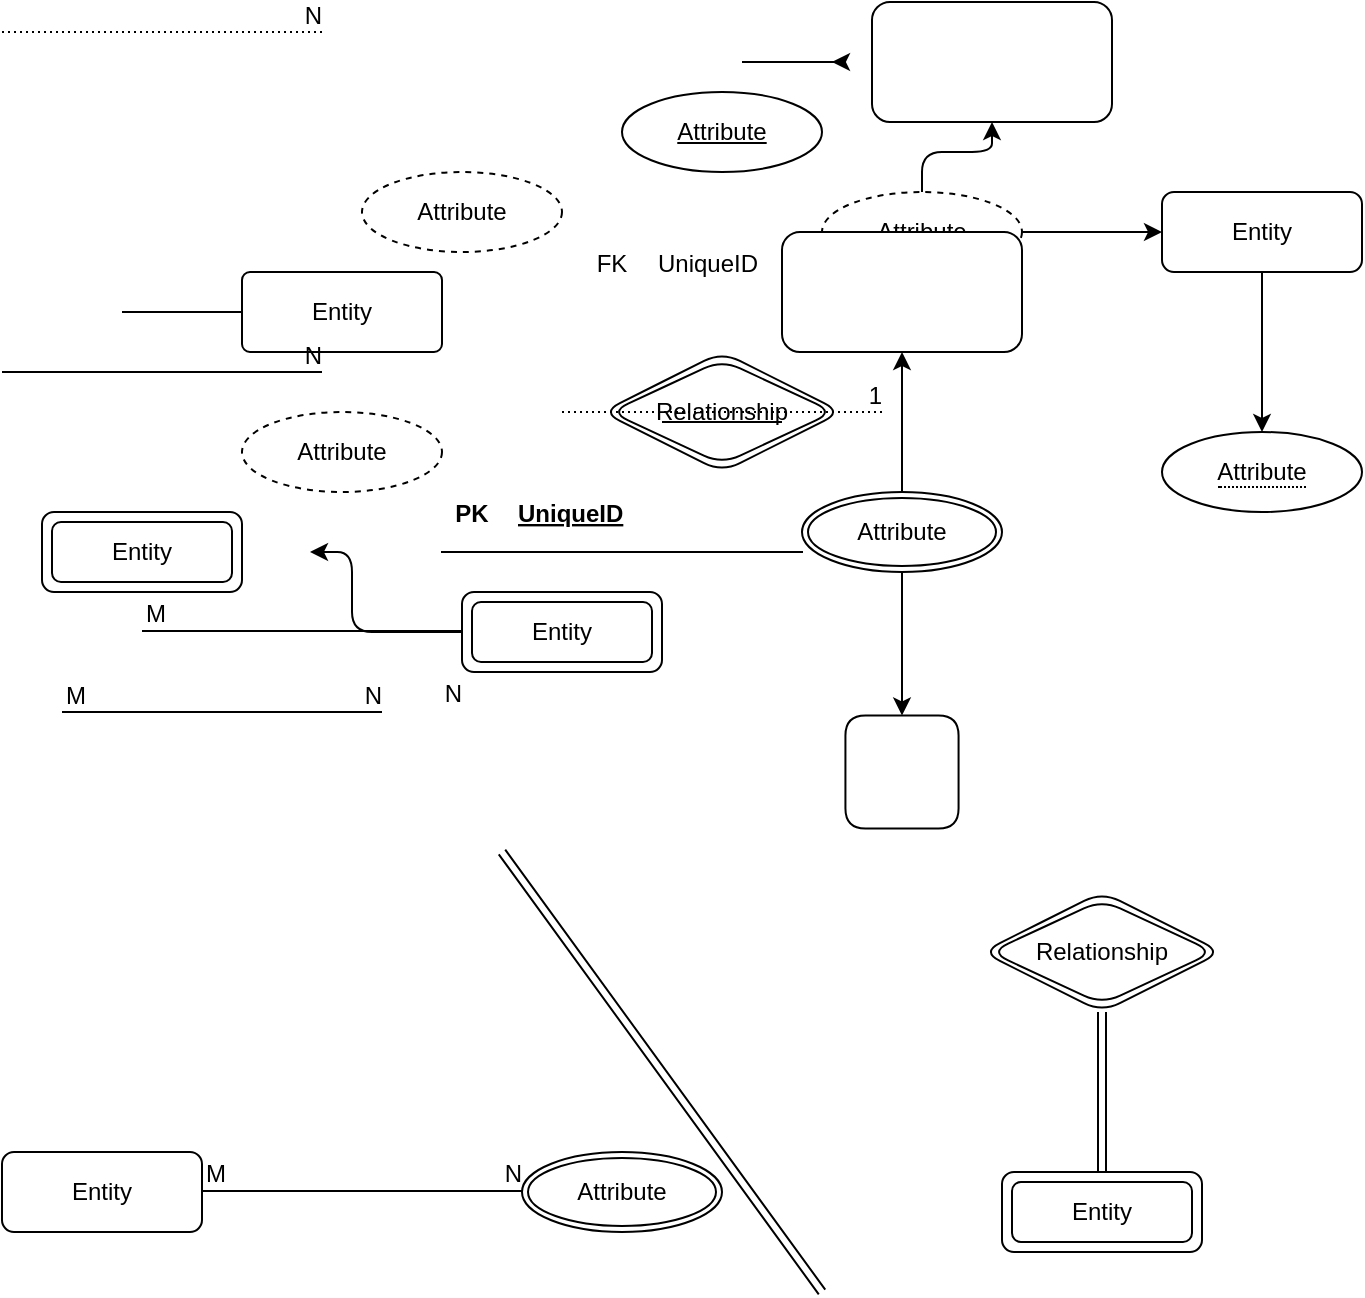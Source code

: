 <mxfile version="16.5.3" type="github">
  <diagram id="VzmbroPTE8UdespfuydO" name="Page-1">
    <mxGraphModel dx="800" dy="434" grid="1" gridSize="10" guides="1" tooltips="1" connect="1" arrows="1" fold="1" page="1" pageScale="1" pageWidth="850" pageHeight="1100" math="0" shadow="0">
      <root>
        <mxCell id="0" />
        <mxCell id="1" parent="0" />
        <mxCell id="t8yH6pK6eBGHs_cduZfa-1" value="Relationship" style="shape=rhombus;double=1;perimeter=rhombusPerimeter;whiteSpace=wrap;html=1;align=center;rounded=1;" parent="1" vertex="1">
          <mxGeometry x="350" y="400" width="120" height="60" as="geometry" />
        </mxCell>
        <mxCell id="t8yH6pK6eBGHs_cduZfa-2" value="&lt;span style=&quot;border-bottom: 1px dotted&quot;&gt;Attribute&lt;/span&gt;" style="ellipse;whiteSpace=wrap;html=1;align=center;rounded=1;" parent="1" vertex="1">
          <mxGeometry x="630" y="440" width="100" height="40" as="geometry" />
        </mxCell>
        <mxCell id="t8yH6pK6eBGHs_cduZfa-31" value="" style="edgeStyle=orthogonalEdgeStyle;orthogonalLoop=1;jettySize=auto;html=1;" parent="1" source="t8yH6pK6eBGHs_cduZfa-3" target="t8yH6pK6eBGHs_cduZfa-8" edge="1">
          <mxGeometry relative="1" as="geometry" />
        </mxCell>
        <mxCell id="t8yH6pK6eBGHs_cduZfa-32" value="" style="edgeStyle=orthogonalEdgeStyle;rounded=1;orthogonalLoop=1;jettySize=auto;html=1;" parent="1" source="t8yH6pK6eBGHs_cduZfa-3" target="t8yH6pK6eBGHs_cduZfa-26" edge="1">
          <mxGeometry relative="1" as="geometry" />
        </mxCell>
        <mxCell id="t8yH6pK6eBGHs_cduZfa-3" value="Attribute" style="ellipse;whiteSpace=wrap;html=1;align=center;dashed=1;rounded=1;" parent="1" vertex="1">
          <mxGeometry x="460" y="320" width="100" height="40" as="geometry" />
        </mxCell>
        <mxCell id="t8yH6pK6eBGHs_cduZfa-4" value="Attribute" style="ellipse;whiteSpace=wrap;html=1;align=center;dashed=1;rounded=1;" parent="1" vertex="1">
          <mxGeometry x="230" y="310" width="100" height="40" as="geometry" />
        </mxCell>
        <mxCell id="t8yH6pK6eBGHs_cduZfa-5" value="Attribute" style="ellipse;whiteSpace=wrap;html=1;align=center;dashed=1;rounded=1;" parent="1" vertex="1">
          <mxGeometry x="170" y="430" width="100" height="40" as="geometry" />
        </mxCell>
        <mxCell id="t8yH6pK6eBGHs_cduZfa-29" value="" style="edgeStyle=orthogonalEdgeStyle;orthogonalLoop=1;jettySize=auto;html=1;targetPerimeterSpacing=34;" parent="1" source="t8yH6pK6eBGHs_cduZfa-6" target="t8yH6pK6eBGHs_cduZfa-28" edge="1">
          <mxGeometry relative="1" as="geometry" />
        </mxCell>
        <mxCell id="t8yH6pK6eBGHs_cduZfa-6" value="Entity" style="shape=ext;margin=3;double=1;whiteSpace=wrap;html=1;align=center;rounded=1;" parent="1" vertex="1">
          <mxGeometry x="280" y="520" width="100" height="40" as="geometry" />
        </mxCell>
        <mxCell id="t8yH6pK6eBGHs_cduZfa-7" value="Entity" style="arcSize=10;whiteSpace=wrap;html=1;align=center;rounded=1;" parent="1" vertex="1">
          <mxGeometry x="170" y="360" width="100" height="40" as="geometry" />
        </mxCell>
        <mxCell id="t8yH6pK6eBGHs_cduZfa-30" value="" style="edgeStyle=orthogonalEdgeStyle;orthogonalLoop=1;jettySize=auto;html=1;" parent="1" source="t8yH6pK6eBGHs_cduZfa-8" target="t8yH6pK6eBGHs_cduZfa-2" edge="1">
          <mxGeometry relative="1" as="geometry" />
        </mxCell>
        <mxCell id="t8yH6pK6eBGHs_cduZfa-8" value="Entity" style="whiteSpace=wrap;html=1;align=center;points=[[0,0,0,0,0],[0,0.25,0,0,0],[0,0.5,0,0,0],[0,0.75,0,0,0],[0,1,0,0,0],[0.25,0,0,0,0],[0.25,1,0,0,0],[0.5,0,0,0,0],[0.5,1,0,0,0],[0.75,0,0,0,0],[0.75,1,0,0,0],[1,0,0,0,0],[1,0.25,0,0,0],[1,0.5,0,0,0],[1,0.75,0,0,0],[1,1,0,0,0]];rounded=1;" parent="1" vertex="1">
          <mxGeometry x="630" y="320" width="100" height="40" as="geometry" />
        </mxCell>
        <mxCell id="t8yH6pK6eBGHs_cduZfa-34" value="" style="edgeStyle=orthogonalEdgeStyle;rounded=1;orthogonalLoop=1;jettySize=auto;html=1;" parent="1" source="t8yH6pK6eBGHs_cduZfa-9" target="t8yH6pK6eBGHs_cduZfa-33" edge="1">
          <mxGeometry relative="1" as="geometry" />
        </mxCell>
        <mxCell id="t8yH6pK6eBGHs_cduZfa-36" value="" style="edgeStyle=orthogonalEdgeStyle;rounded=1;orthogonalLoop=1;jettySize=auto;html=1;" parent="1" source="t8yH6pK6eBGHs_cduZfa-9" target="t8yH6pK6eBGHs_cduZfa-35" edge="1">
          <mxGeometry relative="1" as="geometry" />
        </mxCell>
        <mxCell id="t8yH6pK6eBGHs_cduZfa-9" value="Attribute" style="ellipse;shape=doubleEllipse;margin=3;whiteSpace=wrap;html=1;align=center;rounded=1;" parent="1" vertex="1">
          <mxGeometry x="450" y="470" width="100" height="40" as="geometry" />
        </mxCell>
        <mxCell id="t8yH6pK6eBGHs_cduZfa-27" value="" style="edgeStyle=orthogonalEdgeStyle;orthogonalLoop=1;jettySize=auto;html=1;targetPerimeterSpacing=34;" parent="1" source="t8yH6pK6eBGHs_cduZfa-10" target="t8yH6pK6eBGHs_cduZfa-26" edge="1">
          <mxGeometry relative="1" as="geometry" />
        </mxCell>
        <mxCell id="t8yH6pK6eBGHs_cduZfa-10" value="" style="line;strokeWidth=1;rotatable=0;dashed=0;labelPosition=right;align=left;verticalAlign=middle;spacingTop=0;spacingLeft=6;points=[];portConstraint=eastwest;rounded=1;" parent="1" vertex="1">
          <mxGeometry x="420" y="250" width="30" height="10" as="geometry" />
        </mxCell>
        <mxCell id="t8yH6pK6eBGHs_cduZfa-11" value="" style="shape=table;startSize=0;container=1;collapsible=1;childLayout=tableLayout;fixedRows=1;rowLines=0;fontStyle=0;align=center;resizeLast=1;strokeColor=none;fillColor=none;collapsible=0;rounded=1;arcSize=0;" parent="1" vertex="1">
          <mxGeometry x="340" y="340" width="180" height="30" as="geometry" />
        </mxCell>
        <mxCell id="t8yH6pK6eBGHs_cduZfa-12" value="" style="shape=tableRow;horizontal=0;startSize=0;swimlaneHead=0;swimlaneBody=0;fillColor=none;collapsible=0;dropTarget=0;points=[[0,0.5],[1,0.5]];portConstraint=eastwest;top=0;left=0;right=0;bottom=0;rounded=1;" parent="t8yH6pK6eBGHs_cduZfa-11" vertex="1">
          <mxGeometry width="180" height="30" as="geometry" />
        </mxCell>
        <mxCell id="t8yH6pK6eBGHs_cduZfa-13" value="FK" style="shape=partialRectangle;connectable=0;fillColor=none;top=0;left=0;bottom=0;right=0;fontStyle=0;overflow=hidden;rounded=1;" parent="t8yH6pK6eBGHs_cduZfa-12" vertex="1">
          <mxGeometry width="30" height="30" as="geometry">
            <mxRectangle width="30" height="30" as="alternateBounds" />
          </mxGeometry>
        </mxCell>
        <mxCell id="t8yH6pK6eBGHs_cduZfa-14" value="UniqueID" style="shape=partialRectangle;connectable=0;fillColor=none;top=0;left=0;bottom=0;right=0;align=left;spacingLeft=6;fontStyle=0;overflow=hidden;rounded=1;" parent="t8yH6pK6eBGHs_cduZfa-12" vertex="1">
          <mxGeometry x="30" width="150" height="30" as="geometry">
            <mxRectangle width="150" height="30" as="alternateBounds" />
          </mxGeometry>
        </mxCell>
        <mxCell id="t8yH6pK6eBGHs_cduZfa-15" value="" style="shape=table;startSize=0;container=1;collapsible=1;childLayout=tableLayout;fixedRows=1;rowLines=0;fontStyle=0;align=center;resizeLast=1;strokeColor=none;fillColor=none;collapsible=0;rounded=1;" parent="1" vertex="1">
          <mxGeometry x="270" y="460" width="180" height="40" as="geometry" />
        </mxCell>
        <mxCell id="t8yH6pK6eBGHs_cduZfa-16" value="" style="shape=tableRow;horizontal=0;startSize=0;swimlaneHead=0;swimlaneBody=0;fillColor=none;collapsible=0;dropTarget=0;points=[[0,0.5],[1,0.5]];portConstraint=eastwest;top=0;left=0;right=0;bottom=1;rounded=1;" parent="t8yH6pK6eBGHs_cduZfa-15" vertex="1">
          <mxGeometry width="180" height="40" as="geometry" />
        </mxCell>
        <mxCell id="t8yH6pK6eBGHs_cduZfa-17" value="PK" style="shape=partialRectangle;connectable=0;fillColor=none;top=0;left=0;bottom=0;right=0;fontStyle=1;overflow=hidden;rounded=1;" parent="t8yH6pK6eBGHs_cduZfa-16" vertex="1">
          <mxGeometry width="30" height="40" as="geometry">
            <mxRectangle width="30" height="40" as="alternateBounds" />
          </mxGeometry>
        </mxCell>
        <mxCell id="t8yH6pK6eBGHs_cduZfa-18" value="UniqueID" style="shape=partialRectangle;connectable=0;fillColor=none;top=0;left=0;bottom=0;right=0;align=left;spacingLeft=6;fontStyle=5;overflow=hidden;rounded=1;" parent="t8yH6pK6eBGHs_cduZfa-16" vertex="1">
          <mxGeometry x="30" width="150" height="40" as="geometry">
            <mxRectangle width="150" height="40" as="alternateBounds" />
          </mxGeometry>
        </mxCell>
        <mxCell id="t8yH6pK6eBGHs_cduZfa-19" value="" style="endArrow=none;html=1;dashed=1;dashPattern=1 2;" parent="1" edge="1">
          <mxGeometry relative="1" as="geometry">
            <mxPoint x="50" y="240" as="sourcePoint" />
            <mxPoint x="210" y="240" as="targetPoint" />
          </mxGeometry>
        </mxCell>
        <mxCell id="t8yH6pK6eBGHs_cduZfa-20" value="N" style="resizable=0;html=1;align=right;verticalAlign=bottom;rounded=1;" parent="t8yH6pK6eBGHs_cduZfa-19" connectable="0" vertex="1">
          <mxGeometry x="1" relative="1" as="geometry" />
        </mxCell>
        <mxCell id="t8yH6pK6eBGHs_cduZfa-21" value="" style="endArrow=none;html=1;dashed=1;dashPattern=1 2;" parent="1" edge="1">
          <mxGeometry relative="1" as="geometry">
            <mxPoint x="330" y="430" as="sourcePoint" />
            <mxPoint x="490" y="430" as="targetPoint" />
          </mxGeometry>
        </mxCell>
        <mxCell id="t8yH6pK6eBGHs_cduZfa-22" value="1" style="resizable=0;html=1;align=right;verticalAlign=bottom;rounded=1;" parent="t8yH6pK6eBGHs_cduZfa-21" connectable="0" vertex="1">
          <mxGeometry x="1" relative="1" as="geometry" />
        </mxCell>
        <mxCell id="t8yH6pK6eBGHs_cduZfa-23" value="" style="endArrow=none;html=1;targetPerimeterSpacing=34;" parent="1" edge="1">
          <mxGeometry relative="1" as="geometry">
            <mxPoint x="120" y="539.5" as="sourcePoint" />
            <mxPoint x="280" y="539.5" as="targetPoint" />
          </mxGeometry>
        </mxCell>
        <mxCell id="t8yH6pK6eBGHs_cduZfa-24" value="M" style="resizable=0;html=1;align=left;verticalAlign=bottom;rounded=1;" parent="t8yH6pK6eBGHs_cduZfa-23" connectable="0" vertex="1">
          <mxGeometry x="-1" relative="1" as="geometry" />
        </mxCell>
        <mxCell id="t8yH6pK6eBGHs_cduZfa-25" value="N" style="resizable=0;html=1;align=right;verticalAlign=bottom;rounded=1;" parent="t8yH6pK6eBGHs_cduZfa-23" connectable="0" vertex="1">
          <mxGeometry x="1" relative="1" as="geometry">
            <mxPoint y="40" as="offset" />
          </mxGeometry>
        </mxCell>
        <mxCell id="t8yH6pK6eBGHs_cduZfa-26" value="" style="whiteSpace=wrap;html=1;align=left;strokeWidth=1;spacingTop=0;dashed=0;spacingLeft=6;rounded=1;" parent="1" vertex="1">
          <mxGeometry x="485" y="225" width="120" height="60" as="geometry" />
        </mxCell>
        <mxCell id="t8yH6pK6eBGHs_cduZfa-28" value="Entity" style="shape=ext;margin=3;double=1;whiteSpace=wrap;html=1;align=center;rounded=1;" parent="1" vertex="1">
          <mxGeometry x="70" y="480" width="100" height="40" as="geometry" />
        </mxCell>
        <mxCell id="t8yH6pK6eBGHs_cduZfa-33" value="" style="whiteSpace=wrap;html=1;rounded=1;" parent="1" vertex="1">
          <mxGeometry x="440" y="340" width="120" height="60" as="geometry" />
        </mxCell>
        <mxCell id="t8yH6pK6eBGHs_cduZfa-35" value="" style="rhombus;whiteSpace=wrap;html=1;rounded=1;rotation=45;" parent="1" vertex="1">
          <mxGeometry x="460" y="570" width="80" height="80" as="geometry" />
        </mxCell>
        <mxCell id="t8yH6pK6eBGHs_cduZfa-37" value="" style="line;strokeWidth=1;rotatable=0;dashed=0;labelPosition=right;align=left;verticalAlign=middle;spacingTop=0;spacingLeft=6;points=[];portConstraint=eastwest;rounded=1;" parent="1" vertex="1">
          <mxGeometry x="380" y="430" width="60" height="10" as="geometry" />
        </mxCell>
        <mxCell id="t8yH6pK6eBGHs_cduZfa-38" value="" style="line;strokeWidth=1;rotatable=0;dashed=0;labelPosition=right;align=left;verticalAlign=middle;spacingTop=0;spacingLeft=6;points=[];portConstraint=eastwest;rounded=1;" parent="1" vertex="1">
          <mxGeometry x="110" y="375" width="60" height="10" as="geometry" />
        </mxCell>
        <mxCell id="t8yH6pK6eBGHs_cduZfa-41" value="" style="endArrow=none;html=1;rounded=0;" parent="1" edge="1">
          <mxGeometry relative="1" as="geometry">
            <mxPoint x="50" y="410" as="sourcePoint" />
            <mxPoint x="210" y="410" as="targetPoint" />
          </mxGeometry>
        </mxCell>
        <mxCell id="t8yH6pK6eBGHs_cduZfa-42" value="N" style="resizable=0;html=1;align=right;verticalAlign=bottom;rounded=1;" parent="t8yH6pK6eBGHs_cduZfa-41" connectable="0" vertex="1">
          <mxGeometry x="1" relative="1" as="geometry" />
        </mxCell>
        <mxCell id="t8yH6pK6eBGHs_cduZfa-43" value="" style="endArrow=none;html=1;rounded=0;" parent="1" edge="1">
          <mxGeometry relative="1" as="geometry">
            <mxPoint x="80" y="580" as="sourcePoint" />
            <mxPoint x="240" y="580" as="targetPoint" />
          </mxGeometry>
        </mxCell>
        <mxCell id="t8yH6pK6eBGHs_cduZfa-44" value="M" style="resizable=0;html=1;align=left;verticalAlign=bottom;rounded=1;" parent="t8yH6pK6eBGHs_cduZfa-43" connectable="0" vertex="1">
          <mxGeometry x="-1" relative="1" as="geometry" />
        </mxCell>
        <mxCell id="t8yH6pK6eBGHs_cduZfa-45" value="N" style="resizable=0;html=1;align=right;verticalAlign=bottom;rounded=1;" parent="t8yH6pK6eBGHs_cduZfa-43" connectable="0" vertex="1">
          <mxGeometry x="1" relative="1" as="geometry" />
        </mxCell>
        <mxCell id="t8yH6pK6eBGHs_cduZfa-46" value="" style="endArrow=none;html=1;rounded=0;spacing=16;fontStyle=1;shape=link;" parent="1" edge="1">
          <mxGeometry relative="1" as="geometry">
            <mxPoint x="300" y="650" as="sourcePoint" />
            <mxPoint x="460" y="870" as="targetPoint" />
          </mxGeometry>
        </mxCell>
        <mxCell id="t8yH6pK6eBGHs_cduZfa-48" value="Entity" style="shape=ext;margin=3;double=1;whiteSpace=wrap;html=1;align=center;rounded=1;" parent="1" vertex="1">
          <mxGeometry x="550" y="810" width="100" height="40" as="geometry" />
        </mxCell>
        <mxCell id="t8yH6pK6eBGHs_cduZfa-50" value="" style="edgeStyle=orthogonalEdgeStyle;shape=link;rounded=1;orthogonalLoop=1;jettySize=auto;html=1;" parent="1" source="t8yH6pK6eBGHs_cduZfa-49" target="t8yH6pK6eBGHs_cduZfa-48" edge="1">
          <mxGeometry relative="1" as="geometry" />
        </mxCell>
        <mxCell id="t8yH6pK6eBGHs_cduZfa-49" value="Relationship" style="shape=rhombus;double=1;perimeter=rhombusPerimeter;whiteSpace=wrap;html=1;align=center;rounded=1;" parent="1" vertex="1">
          <mxGeometry x="540" y="670" width="120" height="60" as="geometry" />
        </mxCell>
        <mxCell id="t8yH6pK6eBGHs_cduZfa-51" value="Entity" style="whiteSpace=wrap;html=1;align=center;rounded=1;" parent="1" vertex="1">
          <mxGeometry x="50" y="800" width="100" height="40" as="geometry" />
        </mxCell>
        <mxCell id="t8yH6pK6eBGHs_cduZfa-52" value="Attribute" style="ellipse;shape=doubleEllipse;margin=3;whiteSpace=wrap;html=1;align=center;rounded=1;" parent="1" vertex="1">
          <mxGeometry x="310" y="800" width="100" height="40" as="geometry" />
        </mxCell>
        <mxCell id="t8yH6pK6eBGHs_cduZfa-54" value="" style="endArrow=none;html=1;rounded=0;" parent="1" edge="1">
          <mxGeometry relative="1" as="geometry">
            <mxPoint x="150" y="819.5" as="sourcePoint" />
            <mxPoint x="310" y="819.5" as="targetPoint" />
          </mxGeometry>
        </mxCell>
        <mxCell id="t8yH6pK6eBGHs_cduZfa-55" value="M" style="resizable=0;html=1;align=left;verticalAlign=bottom;rounded=1;" parent="t8yH6pK6eBGHs_cduZfa-54" connectable="0" vertex="1">
          <mxGeometry x="-1" relative="1" as="geometry" />
        </mxCell>
        <mxCell id="t8yH6pK6eBGHs_cduZfa-56" value="N" style="resizable=0;html=1;align=right;verticalAlign=bottom;rounded=1;" parent="t8yH6pK6eBGHs_cduZfa-54" connectable="0" vertex="1">
          <mxGeometry x="1" relative="1" as="geometry" />
        </mxCell>
        <mxCell id="J0mqz6L65_6D-I13sTj3-1" value="Attribute" style="ellipse;whiteSpace=wrap;html=1;align=center;fontStyle=4;rounded=1;" vertex="1" parent="1">
          <mxGeometry x="360" y="270" width="100" height="40" as="geometry" />
        </mxCell>
      </root>
    </mxGraphModel>
  </diagram>
</mxfile>
